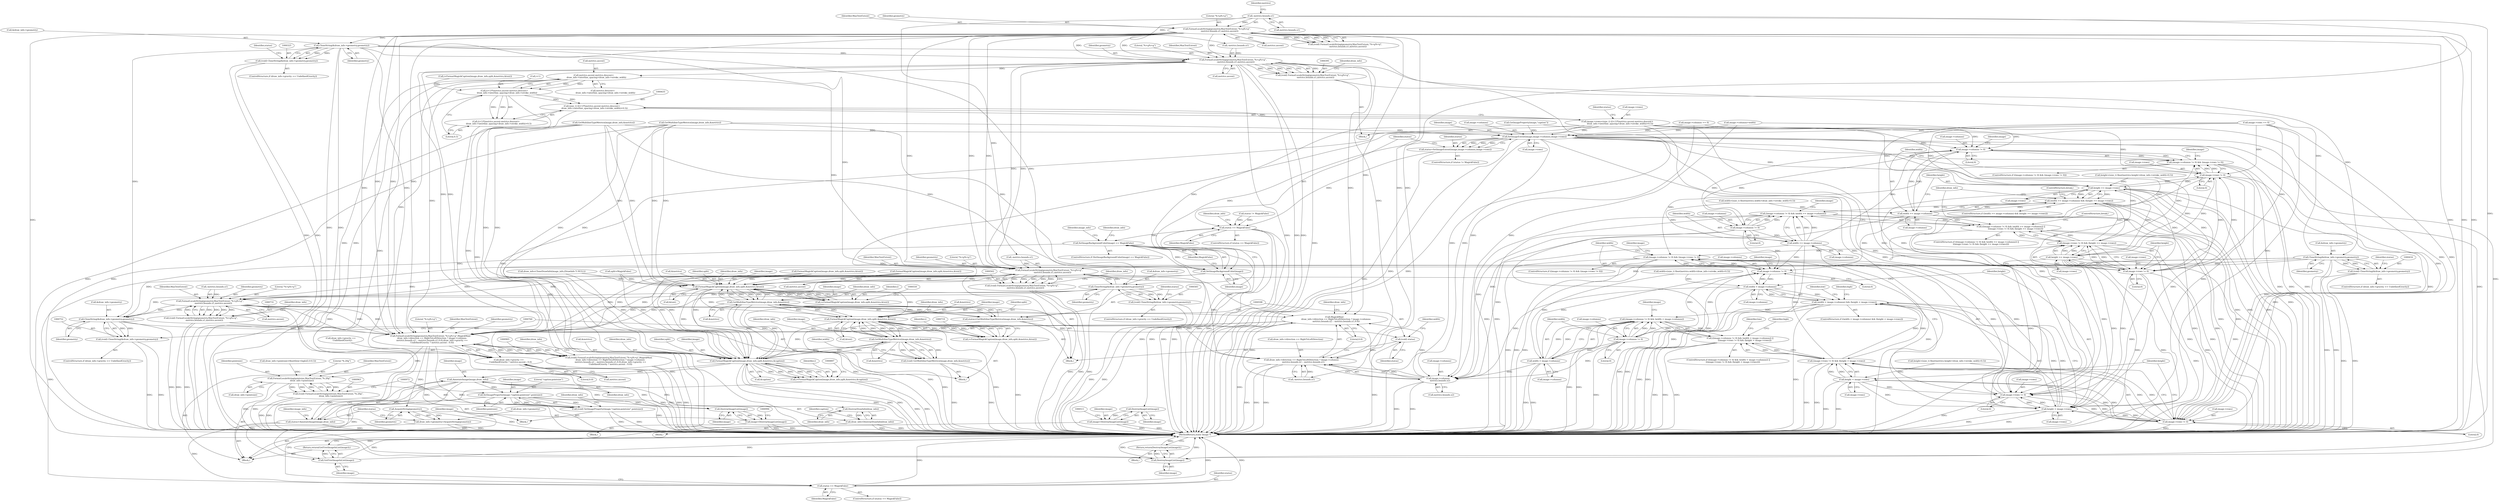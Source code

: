 digraph "0_ImageMagick_aeff00de228bc5a158c2a975ab47845d8a1db456@pointer" {
"1000326" [label="(Call,CloneString(&draw_info->geometry,geometry))"];
"1000305" [label="(Call,FormatLocaleString(geometry,MaxTextExtent,\"%+g%+g\",\n        -metrics.bounds.x1,metrics.ascent))"];
"1000309" [label="(Call,-metrics.bounds.x1)"];
"1000324" [label="(Call,(void) CloneString(&draw_info->geometry,geometry))"];
"1000396" [label="(Call,FormatLocaleString(geometry,MaxTextExtent,\"%+g%+g\",\n        -metrics.bounds.x1,metrics.ascent))"];
"1000394" [label="(Call,(void) FormatLocaleString(geometry,MaxTextExtent,\"%+g%+g\",\n        -metrics.bounds.x1,metrics.ascent))"];
"1000417" [label="(Call,CloneString(&draw_info->geometry,geometry))"];
"1000415" [label="(Call,(void) CloneString(&draw_info->geometry,geometry))"];
"1000563" [label="(Call,FormatLocaleString(geometry,MaxTextExtent,\"%+g%+g\",\n          -metrics.bounds.x1,metrics.ascent))"];
"1000561" [label="(Call,(void) FormatLocaleString(geometry,MaxTextExtent,\"%+g%+g\",\n          -metrics.bounds.x1,metrics.ascent))"];
"1000584" [label="(Call,CloneString(&draw_info->geometry,geometry))"];
"1000582" [label="(Call,(void) CloneString(&draw_info->geometry,geometry))"];
"1000732" [label="(Call,FormatLocaleString(geometry,MaxTextExtent,\"%+g%+g\",\n          -metrics.bounds.x1,metrics.ascent))"];
"1000730" [label="(Call,(void) FormatLocaleString(geometry,MaxTextExtent,\"%+g%+g\",\n          -metrics.bounds.x1,metrics.ascent))"];
"1000753" [label="(Call,CloneString(&draw_info->geometry,geometry))"];
"1000751" [label="(Call,(void) CloneString(&draw_info->geometry,geometry))"];
"1000906" [label="(Call,FormatLocaleString(geometry,MaxTextExtent,\"%+g%+g\",MagickMax(\n     draw_info->direction == RightToLeftDirection ? image->columns-\n     metrics.bounds.x2 : -metrics.bounds.x1,0.0),draw_info->gravity ==\n     UndefinedGravity ? metrics.ascent : 0.0))"];
"1000904" [label="(Call,(void) FormatLocaleString(geometry,MaxTextExtent,\"%+g%+g\",MagickMax(\n     draw_info->direction == RightToLeftDirection ? image->columns-\n     metrics.bounds.x2 : -metrics.bounds.x1,0.0),draw_info->gravity ==\n     UndefinedGravity ? metrics.ascent : 0.0))"];
"1000947" [label="(Call,AcquireString(geometry))"];
"1000943" [label="(Call,draw_info->geometry=AcquireString(geometry))"];
"1000964" [label="(Call,FormatLocaleString(pointsize,MaxTextExtent,\"%.20g\",\n        draw_info->pointsize))"];
"1000962" [label="(Call,(void) FormatLocaleString(pointsize,MaxTextExtent,\"%.20g\",\n        draw_info->pointsize))"];
"1000973" [label="(Call,SetImageProperty(image,\"caption:pointsize\",pointsize))"];
"1000971" [label="(Call,(void) SetImageProperty(image,\"caption:pointsize\",pointsize))"];
"1000992" [label="(Call,DestroyImageList(image))"];
"1000990" [label="(Call,image=DestroyImageList(image))"];
"1000999" [label="(Call,GetFirstImageInList(image))"];
"1000998" [label="(Return,return(GetFirstImageInList(image));)"];
"1000910" [label="(Call,MagickMax(\n     draw_info->direction == RightToLeftDirection ? image->columns-\n     metrics.bounds.x2 : -metrics.bounds.x1,0.0))"];
"1000911" [label="(Call,draw_info->direction == RightToLeftDirection ? image->columns-\n     metrics.bounds.x2 : -metrics.bounds.x1)"];
"1000933" [label="(Call,draw_info->gravity ==\n     UndefinedGravity ? metrics.ascent : 0.0)"];
"1000441" [label="(Call,metrics.ascent-metrics.descent+\n        draw_info->interline_spacing+draw_info->stroke_width)"];
"1000437" [label="(Call,(i+1)*(metrics.ascent-metrics.descent+\n        draw_info->interline_spacing+draw_info->stroke_width))"];
"1000434" [label="(Call,(size_t) ((i+1)*(metrics.ascent-metrics.descent+\n        draw_info->interline_spacing+draw_info->stroke_width)+0.5))"];
"1000430" [label="(Call,image->rows=(size_t) ((i+1)*(metrics.ascent-metrics.descent+\n        draw_info->interline_spacing+draw_info->stroke_width)+0.5))"];
"1000463" [label="(Call,SetImageExtent(image,image->columns,image->rows))"];
"1000461" [label="(Call,status=SetImageExtent(image,image->columns,image->rows))"];
"1000472" [label="(Call,status == MagickFalse)"];
"1000490" [label="(Call,SetImageBackgroundColor(image) == MagickFalse)"];
"1000986" [label="(Call,status == MagickFalse)"];
"1000487" [label="(Call,DestroyImageList(image))"];
"1000486" [label="(Return,return(DestroyImageList(image));)"];
"1000491" [label="(Call,SetImageBackgroundColor(image))"];
"1000507" [label="(Call,DestroyImageList(image))"];
"1000505" [label="(Call,image=DestroyImageList(image))"];
"1000541" [label="(Call,FormatMagickCaption(image,draw_info,split,&metrics,&text))"];
"1000539" [label="(Call,i=FormatMagickCaption(image,draw_info,split,&metrics,&text))"];
"1000592" [label="(Call,GetMultilineTypeMetrics(image,draw_info,&metrics))"];
"1000590" [label="(Call,status=GetMultilineTypeMetrics(image,draw_info,&metrics))"];
"1000597" [label="(Call,(void) status)"];
"1000710" [label="(Call,FormatMagickCaption(image,draw_info,split,&metrics,&text))"];
"1000708" [label="(Call,i=FormatMagickCaption(image,draw_info,split,&metrics,&text))"];
"1000761" [label="(Call,GetMultilineTypeMetrics(image,draw_info,&metrics))"];
"1000759" [label="(Call,(void) GetMultilineTypeMetrics(image,draw_info,&metrics))"];
"1000888" [label="(Call,FormatMagickCaption(image,draw_info,split,&metrics,&caption))"];
"1000886" [label="(Call,i=FormatMagickCaption(image,draw_info,split,&metrics,&caption))"];
"1000951" [label="(Call,AnnotateImage(image,draw_info))"];
"1000949" [label="(Call,status=AnnotateImage(image,draw_info))"];
"1000979" [label="(Call,DestroyDrawInfo(draw_info))"];
"1000977" [label="(Call,draw_info=DestroyDrawInfo(draw_info))"];
"1000630" [label="(Call,image->columns != 0)"];
"1000629" [label="(Call,(image->columns != 0) && (image->rows != 0))"];
"1000795" [label="(Call,(image->columns != 0) && (image->rows != 0))"];
"1000643" [label="(Call,width >= image->columns)"];
"1000642" [label="(Call,(width >= image->columns) && (height >= image->rows))"];
"1000657" [label="(Call,(image->columns != 0) && (width >= image->columns))"];
"1000656" [label="(Call,((image->columns != 0) && (width >= image->columns)) ||\n              ((image->rows != 0) && (height >= image->rows)))"];
"1000668" [label="(Call,(image->rows != 0) && (height >= image->rows))"];
"1000796" [label="(Call,image->columns != 0)"];
"1000809" [label="(Call,width < image->columns)"];
"1000808" [label="(Call,(width < image->columns) && (height < image->rows))"];
"1000837" [label="(Call,(image->columns != 0) && (width < image->columns))"];
"1000836" [label="(Call,((image->columns != 0) && (width < image->columns)) ||\n              ((image->rows != 0) && (height < image->rows)))"];
"1000848" [label="(Call,(image->rows != 0) && (height < image->rows))"];
"1000917" [label="(Call,image->columns-\n     metrics.bounds.x2)"];
"1000838" [label="(Call,image->columns != 0)"];
"1000843" [label="(Call,width < image->columns)"];
"1000658" [label="(Call,image->columns != 0)"];
"1000663" [label="(Call,width >= image->columns)"];
"1000635" [label="(Call,image->rows != 0)"];
"1000648" [label="(Call,height >= image->rows)"];
"1000669" [label="(Call,image->rows != 0)"];
"1000674" [label="(Call,height >= image->rows)"];
"1000801" [label="(Call,image->rows != 0)"];
"1000814" [label="(Call,height < image->rows)"];
"1000849" [label="(Call,image->rows != 0)"];
"1000854" [label="(Call,height < image->rows)"];
"1000436" [label="(Call,(i+1)*(metrics.ascent-metrics.descent+\n        draw_info->interline_spacing+draw_info->stroke_width)+0.5)"];
"1000561" [label="(Call,(void) FormatLocaleString(geometry,MaxTextExtent,\"%+g%+g\",\n          -metrics.bounds.x1,metrics.ascent))"];
"1000960" [label="(Block,)"];
"1000761" [label="(Call,GetMultilineTypeMetrics(image,draw_info,&metrics))"];
"1000797" [label="(Call,image->columns)"];
"1000868" [label="(Identifier,high)"];
"1000711" [label="(Identifier,image)"];
"1000494" [label="(Block,)"];
"1000939" [label="(Call,metrics.ascent)"];
"1000890" [label="(Identifier,draw_info)"];
"1000326" [label="(Call,CloneString(&draw_info->geometry,geometry))"];
"1000845" [label="(Call,image->columns)"];
"1000753" [label="(Call,CloneString(&draw_info->geometry,geometry))"];
"1000909" [label="(Literal,\"%+g%+g\")"];
"1000308" [label="(Literal,\"%+g%+g\")"];
"1000477" [label="(Identifier,draw_info)"];
"1000464" [label="(Identifier,image)"];
"1000794" [label="(ControlStructure,if ((image->columns != 0) && (image->rows != 0)))"];
"1000547" [label="(Call,&text)"];
"1000595" [label="(Call,&metrics)"];
"1000917" [label="(Call,image->columns-\n     metrics.bounds.x2)"];
"1000848" [label="(Call,(image->rows != 0) && (height < image->rows))"];
"1000475" [label="(Block,)"];
"1000590" [label="(Call,status=GetMultilineTypeMetrics(image,draw_info,&metrics))"];
"1000764" [label="(Call,&metrics)"];
"1000506" [label="(Identifier,image)"];
"1000836" [label="(Call,((image->columns != 0) && (width < image->columns)) ||\n              ((image->rows != 0) && (height < image->rows)))"];
"1000628" [label="(ControlStructure,if ((image->columns != 0) && (image->rows != 0)))"];
"1000908" [label="(Identifier,MaxTextExtent)"];
"1000800" [label="(Literal,0)"];
"1000582" [label="(Call,(void) CloneString(&draw_info->geometry,geometry))"];
"1000573" [label="(Call,metrics.ascent)"];
"1000694" [label="(Block,)"];
"1000487" [label="(Call,DestroyImageList(image))"];
"1000943" [label="(Call,draw_info->geometry=AcquireString(geometry))"];
"1000952" [label="(Identifier,image)"];
"1000957" [label="(Identifier,image_info)"];
"1000977" [label="(Call,draw_info=DestroyDrawInfo(draw_info))"];
"1000803" [label="(Identifier,image)"];
"1000838" [label="(Call,image->columns != 0)"];
"1000635" [label="(Call,image->rows != 0)"];
"1000675" [label="(Identifier,height)"];
"1000492" [label="(Identifier,image)"];
"1000505" [label="(Call,image=DestroyImageList(image))"];
"1000921" [label="(Call,metrics.bounds.x2)"];
"1000839" [label="(Call,image->columns)"];
"1000713" [label="(Identifier,split)"];
"1000945" [label="(Identifier,draw_info)"];
"1000815" [label="(Identifier,height)"];
"1000734" [label="(Identifier,MaxTextExtent)"];
"1000912" [label="(Call,draw_info->direction == RightToLeftDirection)"];
"1000988" [label="(Identifier,MagickFalse)"];
"1000594" [label="(Identifier,draw_info)"];
"1000415" [label="(Call,(void) CloneString(&draw_info->geometry,geometry))"];
"1000894" [label="(Call,&caption)"];
"1000926" [label="(Call,-metrics.bounds.x1)"];
"1000271" [label="(Call,image->columns == 0)"];
"1000948" [label="(Identifier,geometry)"];
"1000601" [label="(Identifier,width)"];
"1000491" [label="(Call,SetImageBackgroundColor(image))"];
"1000953" [label="(Identifier,draw_info)"];
"1000986" [label="(Call,status == MagickFalse)"];
"1000436" [label="(Call,(i+1)*(metrics.ascent-metrics.descent+\n        draw_info->interline_spacing+draw_info->stroke_width)+0.5)"];
"1000712" [label="(Identifier,draw_info)"];
"1000658" [label="(Call,image->columns != 0)"];
"1000309" [label="(Call,-metrics.bounds.x1)"];
"1000906" [label="(Call,FormatLocaleString(geometry,MaxTextExtent,\"%+g%+g\",MagickMax(\n     draw_info->direction == RightToLeftDirection ? image->columns-\n     metrics.bounds.x2 : -metrics.bounds.x1,0.0),draw_info->gravity ==\n     UndefinedGravity ? metrics.ascent : 0.0))"];
"1000748" [label="(Identifier,draw_info)"];
"1000614" [label="(Call,height=(size_t) floor(metrics.height+draw_info->stroke_width+0.5))"];
"1000887" [label="(Identifier,i)"];
"1000307" [label="(Identifier,MaxTextExtent)"];
"1000542" [label="(Identifier,image)"];
"1000591" [label="(Identifier,status)"];
"1000736" [label="(Call,-metrics.bounds.x1)"];
"1000418" [label="(Call,&draw_info->geometry)"];
"1000855" [label="(Identifier,height)"];
"1000751" [label="(Call,(void) CloneString(&draw_info->geometry,geometry))"];
"1000968" [label="(Call,draw_info->pointsize)"];
"1000437" [label="(Call,(i+1)*(metrics.ascent-metrics.descent+\n        draw_info->interline_spacing+draw_info->stroke_width))"];
"1000809" [label="(Call,width < image->columns)"];
"1000650" [label="(Call,image->rows)"];
"1000911" [label="(Call,draw_info->direction == RightToLeftDirection ? image->columns-\n     metrics.bounds.x2 : -metrics.bounds.x1)"];
"1000645" [label="(Call,image->columns)"];
"1000965" [label="(Identifier,pointsize)"];
"1000359" [label="(Call,image->rows == 0)"];
"1000461" [label="(Call,status=SetImageExtent(image,image->columns,image->rows))"];
"1000934" [label="(Call,draw_info->gravity ==\n     UndefinedGravity)"];
"1000634" [label="(Literal,0)"];
"1000630" [label="(Call,image->columns != 0)"];
"1000780" [label="(Call,height=(size_t) floor(metrics.height+draw_info->stroke_width+0.5))"];
"1000565" [label="(Identifier,MaxTextExtent)"];
"1000962" [label="(Call,(void) FormatLocaleString(pointsize,MaxTextExtent,\"%.20g\",\n        draw_info->pointsize))"];
"1000816" [label="(Call,image->rows)"];
"1000597" [label="(Call,(void) status)"];
"1000716" [label="(Call,&text)"];
"1000980" [label="(Identifier,draw_info)"];
"1000766" [label="(Call,width=(size_t) floor(metrics.width+draw_info->stroke_width+0.5))"];
"1000422" [label="(Identifier,geometry)"];
"1000874" [label="(Call,draw_info->pointsize=floor((low+high)/2.0-0.5))"];
"1000708" [label="(Call,i=FormatMagickCaption(image,draw_info,split,&metrics,&text))"];
"1000639" [label="(Literal,0)"];
"1000531" [label="(Identifier,draw_info)"];
"1000637" [label="(Identifier,image)"];
"1001001" [label="(MethodReturn,static Image *)"];
"1000541" [label="(Call,FormatMagickCaption(image,draw_info,split,&metrics,&text))"];
"1000434" [label="(Call,(size_t) ((i+1)*(metrics.ascent-metrics.descent+\n        draw_info->interline_spacing+draw_info->stroke_width)+0.5))"];
"1000459" [label="(Identifier,status)"];
"1001000" [label="(Identifier,image)"];
"1000904" [label="(Call,(void) FormatLocaleString(geometry,MaxTextExtent,\"%+g%+g\",MagickMax(\n     draw_info->direction == RightToLeftDirection ? image->columns-\n     metrics.bounds.x2 : -metrics.bounds.x1,0.0),draw_info->gravity ==\n     UndefinedGravity ? metrics.ascent : 0.0))"];
"1000636" [label="(Call,image->rows)"];
"1000998" [label="(Return,return(GetFirstImageInList(image));)"];
"1000493" [label="(Identifier,MagickFalse)"];
"1000353" [label="(Call,image->columns=width)"];
"1000990" [label="(Call,image=DestroyImageList(image))"];
"1000964" [label="(Call,FormatLocaleString(pointsize,MaxTextExtent,\"%.20g\",\n        draw_info->pointsize))"];
"1000951" [label="(Call,AnnotateImage(image,draw_info))"];
"1000730" [label="(Call,(void) FormatLocaleString(geometry,MaxTextExtent,\"%+g%+g\",\n          -metrics.bounds.x1,metrics.ascent))"];
"1000642" [label="(Call,(width >= image->columns) && (height >= image->rows))"];
"1000671" [label="(Identifier,image)"];
"1000805" [label="(Literal,0)"];
"1000669" [label="(Call,image->rows != 0)"];
"1000674" [label="(Call,height >= image->rows)"];
"1000593" [label="(Identifier,image)"];
"1000733" [label="(Identifier,geometry)"];
"1000992" [label="(Call,DestroyImageList(image))"];
"1000589" [label="(Identifier,geometry)"];
"1000430" [label="(Call,image->rows=(size_t) ((i+1)*(metrics.ascent-metrics.descent+\n        draw_info->interline_spacing+draw_info->stroke_width)+0.5))"];
"1000474" [label="(Identifier,MagickFalse)"];
"1000710" [label="(Call,FormatMagickCaption(image,draw_info,split,&metrics,&text))"];
"1000947" [label="(Call,AcquireString(geometry))"];
"1000438" [label="(Call,i+1)"];
"1000808" [label="(Call,(width < image->columns) && (height < image->rows))"];
"1000659" [label="(Call,image->columns)"];
"1000417" [label="(Call,CloneString(&draw_info->geometry,geometry))"];
"1000932" [label="(Literal,0.0)"];
"1000488" [label="(Identifier,image)"];
"1000324" [label="(Call,(void) CloneString(&draw_info->geometry,geometry))"];
"1000807" [label="(ControlStructure,if ((width < image->columns) && (height < image->rows)))"];
"1000664" [label="(Identifier,width)"];
"1000644" [label="(Identifier,width)"];
"1000967" [label="(Literal,\"%.20g\")"];
"1000767" [label="(Identifier,width)"];
"1000763" [label="(Identifier,draw_info)"];
"1000463" [label="(Call,SetImageExtent(image,image->columns,image->rows))"];
"1000835" [label="(ControlStructure,if (((image->columns != 0) && (width < image->columns)) ||\n              ((image->rows != 0) && (height < image->rows))))"];
"1000507" [label="(Call,DestroyImageList(image))"];
"1000888" [label="(Call,FormatMagickCaption(image,draw_info,split,&metrics,&caption))"];
"1000856" [label="(Call,image->rows)"];
"1000663" [label="(Call,width >= image->columns)"];
"1000950" [label="(Identifier,status)"];
"1000486" [label="(Return,return(DestroyImageList(image));)"];
"1000315" [label="(Call,metrics.ascent)"];
"1000854" [label="(Call,height < image->rows)"];
"1000264" [label="(Call,split=MagickFalse)"];
"1000814" [label="(Call,height < image->rows)"];
"1000579" [label="(Identifier,draw_info)"];
"1000425" [label="(Call,GetMultilineTypeMetrics(image,draw_info,&metrics))"];
"1000374" [label="(Call,FormatMagickCaption(image,draw_info,split,&metrics,&text))"];
"1000631" [label="(Call,image->columns)"];
"1000585" [label="(Call,&draw_info->geometry)"];
"1000599" [label="(Identifier,status)"];
"1000982" [label="(Identifier,caption)"];
"1000564" [label="(Identifier,geometry)"];
"1000974" [label="(Identifier,image)"];
"1000396" [label="(Call,FormatLocaleString(geometry,MaxTextExtent,\"%+g%+g\",\n        -metrics.bounds.x1,metrics.ascent))"];
"1000966" [label="(Identifier,MaxTextExtent)"];
"1000431" [label="(Call,image->rows)"];
"1000886" [label="(Call,i=FormatMagickCaption(image,draw_info,split,&metrics,&caption))"];
"1000629" [label="(Call,(image->columns != 0) && (image->rows != 0))"];
"1000840" [label="(Identifier,image)"];
"1000842" [label="(Literal,0)"];
"1000457" [label="(ControlStructure,if (status != MagickFalse))"];
"1000406" [label="(Call,metrics.ascent)"];
"1000991" [label="(Identifier,image)"];
"1000489" [label="(ControlStructure,if (SetImageBackgroundColor(image) == MagickFalse))"];
"1000400" [label="(Call,-metrics.bounds.x1)"];
"1000944" [label="(Call,draw_info->geometry)"];
"1000310" [label="(Call,metrics.bounds.x1)"];
"1000942" [label="(Literal,0.0)"];
"1000656" [label="(Call,((image->columns != 0) && (width >= image->columns)) ||\n              ((image->rows != 0) && (height >= image->rows)))"];
"1000670" [label="(Call,image->rows)"];
"1000334" [label="(Call,GetMultilineTypeMetrics(image,draw_info,&metrics))"];
"1000442" [label="(Call,metrics.ascent)"];
"1000107" [label="(Block,)"];
"1000364" [label="(Block,)"];
"1000576" [label="(ControlStructure,if (draw_info->gravity == UndefinedGravity))"];
"1000979" [label="(Call,DestroyDrawInfo(draw_info))"];
"1000660" [label="(Identifier,image)"];
"1000673" [label="(Literal,0)"];
"1000850" [label="(Call,image->rows)"];
"1000907" [label="(Identifier,geometry)"];
"1000584" [label="(Call,CloneString(&draw_info->geometry,geometry))"];
"1000316" [label="(Identifier,metrics)"];
"1000397" [label="(Identifier,geometry)"];
"1000462" [label="(Identifier,status)"];
"1000709" [label="(Identifier,i)"];
"1000468" [label="(Call,image->rows)"];
"1000399" [label="(Literal,\"%+g%+g\")"];
"1000762" [label="(Identifier,image)"];
"1000993" [label="(Identifier,image)"];
"1000643" [label="(Call,width >= image->columns)"];
"1000820" [label="(Identifier,low)"];
"1000860" [label="(Identifier,low)"];
"1000305" [label="(Call,FormatLocaleString(geometry,MaxTextExtent,\"%+g%+g\",\n        -metrics.bounds.x1,metrics.ascent))"];
"1000327" [label="(Call,&draw_info->geometry)"];
"1000844" [label="(Identifier,width)"];
"1000496" [label="(Identifier,draw_info)"];
"1000837" [label="(Call,(image->columns != 0) && (width < image->columns))"];
"1000456" [label="(Literal,0.5)"];
"1000853" [label="(Literal,0)"];
"1000641" [label="(ControlStructure,if ((width >= image->columns) && (height >= image->rows)))"];
"1000648" [label="(Call,height >= image->rows)"];
"1000471" [label="(ControlStructure,if (status == MagickFalse))"];
"1000828" [label="(Identifier,high)"];
"1000933" [label="(Call,draw_info->gravity ==\n     UndefinedGravity ? metrics.ascent : 0.0)"];
"1000742" [label="(Call,metrics.ascent)"];
"1000973" [label="(Call,SetImageProperty(image,\"caption:pointsize\",pointsize))"];
"1000563" [label="(Call,FormatLocaleString(geometry,MaxTextExtent,\"%+g%+g\",\n          -metrics.bounds.x1,metrics.ascent))"];
"1000283" [label="(Call,FormatMagickCaption(image,draw_info,split,&metrics,&text))"];
"1000394" [label="(Call,(void) FormatLocaleString(geometry,MaxTextExtent,\"%+g%+g\",\n        -metrics.bounds.x1,metrics.ascent))"];
"1000539" [label="(Call,i=FormatMagickCaption(image,draw_info,split,&metrics,&text))"];
"1000987" [label="(Identifier,status)"];
"1000796" [label="(Call,image->columns != 0)"];
"1000600" [label="(Call,width=(size_t) floor(metrics.width+draw_info->stroke_width+0.5))"];
"1000655" [label="(ControlStructure,if (((image->columns != 0) && (width >= image->columns)) ||\n              ((image->rows != 0) && (height >= image->rows))))"];
"1000989" [label="(Block,)"];
"1000978" [label="(Identifier,draw_info)"];
"1000465" [label="(Call,image->columns)"];
"1000918" [label="(Call,image->columns)"];
"1000849" [label="(Call,image->rows != 0)"];
"1000303" [label="(Call,(void) FormatLocaleString(geometry,MaxTextExtent,\"%+g%+g\",\n        -metrics.bounds.x1,metrics.ascent))"];
"1000545" [label="(Call,&metrics)"];
"1000333" [label="(Identifier,status)"];
"1000225" [label="(Call,GetImageProperty(image,\"caption\"))"];
"1000714" [label="(Call,&metrics)"];
"1000649" [label="(Identifier,height)"];
"1000949" [label="(Call,status=AnnotateImage(image,draw_info))"];
"1000810" [label="(Identifier,width)"];
"1000985" [label="(ControlStructure,if (status == MagickFalse))"];
"1000657" [label="(Call,(image->columns != 0) && (width >= image->columns))"];
"1000843" [label="(Call,width < image->columns)"];
"1000534" [label="(Block,)"];
"1000999" [label="(Call,GetFirstImageInList(image))"];
"1000668" [label="(Call,(image->rows != 0) && (height >= image->rows))"];
"1000759" [label="(Call,(void) GetMultilineTypeMetrics(image,draw_info,&metrics))"];
"1000975" [label="(Literal,\"caption:pointsize\")"];
"1000662" [label="(Literal,0)"];
"1000424" [label="(Identifier,status)"];
"1000754" [label="(Call,&draw_info->geometry)"];
"1000802" [label="(Call,image->rows)"];
"1000910" [label="(Call,MagickMax(\n     draw_info->direction == RightToLeftDirection ? image->columns-\n     metrics.bounds.x2 : -metrics.bounds.x1,0.0))"];
"1000398" [label="(Identifier,MaxTextExtent)"];
"1000318" [label="(ControlStructure,if (draw_info->gravity == UndefinedGravity))"];
"1000441" [label="(Call,metrics.ascent-metrics.descent+\n        draw_info->interline_spacing+draw_info->stroke_width)"];
"1000735" [label="(Literal,\"%+g%+g\")"];
"1000679" [label="(ControlStructure,break;)"];
"1000306" [label="(Identifier,geometry)"];
"1000540" [label="(Identifier,i)"];
"1000891" [label="(Identifier,split)"];
"1000936" [label="(Identifier,draw_info)"];
"1000566" [label="(Literal,\"%+g%+g\")"];
"1000544" [label="(Identifier,split)"];
"1000592" [label="(Call,GetMultilineTypeMetrics(image,draw_info,&metrics))"];
"1000228" [label="(Call,draw_info=CloneDrawInfo(image_info,(DrawInfo *) NULL))"];
"1000889" [label="(Identifier,image)"];
"1000676" [label="(Call,image->rows)"];
"1000472" [label="(Call,status == MagickFalse)"];
"1000745" [label="(ControlStructure,if (draw_info->gravity == UndefinedGravity))"];
"1000445" [label="(Call,metrics.descent+\n        draw_info->interline_spacing+draw_info->stroke_width)"];
"1000372" [label="(Call,i=FormatMagickCaption(image,draw_info,split,&metrics,&text))"];
"1000801" [label="(Call,image->rows != 0)"];
"1000732" [label="(Call,FormatLocaleString(geometry,MaxTextExtent,\"%+g%+g\",\n          -metrics.bounds.x1,metrics.ascent))"];
"1000458" [label="(Call,status != MagickFalse)"];
"1000543" [label="(Identifier,draw_info)"];
"1000665" [label="(Call,image->columns)"];
"1000518" [label="(Identifier,image_info)"];
"1000811" [label="(Call,image->columns)"];
"1000508" [label="(Identifier,image)"];
"1000795" [label="(Call,(image->columns != 0) && (image->rows != 0))"];
"1000331" [label="(Identifier,geometry)"];
"1000976" [label="(Identifier,pointsize)"];
"1000567" [label="(Call,-metrics.bounds.x1)"];
"1000412" [label="(Identifier,draw_info)"];
"1000758" [label="(Identifier,geometry)"];
"1000409" [label="(ControlStructure,if (draw_info->gravity == UndefinedGravity))"];
"1000971" [label="(Call,(void) SetImageProperty(image,\"caption:pointsize\",pointsize))"];
"1000473" [label="(Identifier,status)"];
"1000892" [label="(Call,&metrics)"];
"1000653" [label="(ControlStructure,break;)"];
"1000490" [label="(Call,SetImageBackgroundColor(image) == MagickFalse)"];
"1000851" [label="(Identifier,image)"];
"1000326" -> "1000324"  [label="AST: "];
"1000326" -> "1000331"  [label="CFG: "];
"1000327" -> "1000326"  [label="AST: "];
"1000331" -> "1000326"  [label="AST: "];
"1000324" -> "1000326"  [label="CFG: "];
"1000326" -> "1001001"  [label="DDG: "];
"1000326" -> "1001001"  [label="DDG: "];
"1000326" -> "1000324"  [label="DDG: "];
"1000326" -> "1000324"  [label="DDG: "];
"1000305" -> "1000326"  [label="DDG: "];
"1000326" -> "1000396"  [label="DDG: "];
"1000326" -> "1000417"  [label="DDG: "];
"1000326" -> "1000563"  [label="DDG: "];
"1000326" -> "1000584"  [label="DDG: "];
"1000326" -> "1000753"  [label="DDG: "];
"1000326" -> "1000906"  [label="DDG: "];
"1000305" -> "1000303"  [label="AST: "];
"1000305" -> "1000315"  [label="CFG: "];
"1000306" -> "1000305"  [label="AST: "];
"1000307" -> "1000305"  [label="AST: "];
"1000308" -> "1000305"  [label="AST: "];
"1000309" -> "1000305"  [label="AST: "];
"1000315" -> "1000305"  [label="AST: "];
"1000303" -> "1000305"  [label="CFG: "];
"1000305" -> "1001001"  [label="DDG: "];
"1000305" -> "1001001"  [label="DDG: "];
"1000305" -> "1001001"  [label="DDG: "];
"1000305" -> "1001001"  [label="DDG: "];
"1000305" -> "1000303"  [label="DDG: "];
"1000305" -> "1000303"  [label="DDG: "];
"1000305" -> "1000303"  [label="DDG: "];
"1000305" -> "1000303"  [label="DDG: "];
"1000305" -> "1000303"  [label="DDG: "];
"1000309" -> "1000305"  [label="DDG: "];
"1000305" -> "1000396"  [label="DDG: "];
"1000305" -> "1000396"  [label="DDG: "];
"1000305" -> "1000396"  [label="DDG: "];
"1000305" -> "1000563"  [label="DDG: "];
"1000305" -> "1000563"  [label="DDG: "];
"1000305" -> "1000563"  [label="DDG: "];
"1000305" -> "1000906"  [label="DDG: "];
"1000305" -> "1000906"  [label="DDG: "];
"1000305" -> "1000906"  [label="DDG: "];
"1000305" -> "1000910"  [label="DDG: "];
"1000305" -> "1000911"  [label="DDG: "];
"1000305" -> "1000933"  [label="DDG: "];
"1000309" -> "1000310"  [label="CFG: "];
"1000310" -> "1000309"  [label="AST: "];
"1000316" -> "1000309"  [label="CFG: "];
"1000309" -> "1001001"  [label="DDG: "];
"1000309" -> "1000400"  [label="DDG: "];
"1000309" -> "1000567"  [label="DDG: "];
"1000309" -> "1000926"  [label="DDG: "];
"1000324" -> "1000318"  [label="AST: "];
"1000325" -> "1000324"  [label="AST: "];
"1000333" -> "1000324"  [label="CFG: "];
"1000324" -> "1001001"  [label="DDG: "];
"1000324" -> "1001001"  [label="DDG: "];
"1000396" -> "1000394"  [label="AST: "];
"1000396" -> "1000406"  [label="CFG: "];
"1000397" -> "1000396"  [label="AST: "];
"1000398" -> "1000396"  [label="AST: "];
"1000399" -> "1000396"  [label="AST: "];
"1000400" -> "1000396"  [label="AST: "];
"1000406" -> "1000396"  [label="AST: "];
"1000394" -> "1000396"  [label="CFG: "];
"1000396" -> "1001001"  [label="DDG: "];
"1000396" -> "1001001"  [label="DDG: "];
"1000396" -> "1001001"  [label="DDG: "];
"1000396" -> "1000394"  [label="DDG: "];
"1000396" -> "1000394"  [label="DDG: "];
"1000396" -> "1000394"  [label="DDG: "];
"1000396" -> "1000394"  [label="DDG: "];
"1000396" -> "1000394"  [label="DDG: "];
"1000400" -> "1000396"  [label="DDG: "];
"1000396" -> "1000417"  [label="DDG: "];
"1000396" -> "1000441"  [label="DDG: "];
"1000396" -> "1000563"  [label="DDG: "];
"1000396" -> "1000563"  [label="DDG: "];
"1000396" -> "1000906"  [label="DDG: "];
"1000396" -> "1000906"  [label="DDG: "];
"1000396" -> "1000910"  [label="DDG: "];
"1000396" -> "1000911"  [label="DDG: "];
"1000394" -> "1000364"  [label="AST: "];
"1000395" -> "1000394"  [label="AST: "];
"1000412" -> "1000394"  [label="CFG: "];
"1000394" -> "1001001"  [label="DDG: "];
"1000394" -> "1001001"  [label="DDG: "];
"1000417" -> "1000415"  [label="AST: "];
"1000417" -> "1000422"  [label="CFG: "];
"1000418" -> "1000417"  [label="AST: "];
"1000422" -> "1000417"  [label="AST: "];
"1000415" -> "1000417"  [label="CFG: "];
"1000417" -> "1001001"  [label="DDG: "];
"1000417" -> "1001001"  [label="DDG: "];
"1000417" -> "1000415"  [label="DDG: "];
"1000417" -> "1000415"  [label="DDG: "];
"1000417" -> "1000563"  [label="DDG: "];
"1000417" -> "1000584"  [label="DDG: "];
"1000417" -> "1000753"  [label="DDG: "];
"1000417" -> "1000906"  [label="DDG: "];
"1000415" -> "1000409"  [label="AST: "];
"1000416" -> "1000415"  [label="AST: "];
"1000424" -> "1000415"  [label="CFG: "];
"1000415" -> "1001001"  [label="DDG: "];
"1000415" -> "1001001"  [label="DDG: "];
"1000563" -> "1000561"  [label="AST: "];
"1000563" -> "1000573"  [label="CFG: "];
"1000564" -> "1000563"  [label="AST: "];
"1000565" -> "1000563"  [label="AST: "];
"1000566" -> "1000563"  [label="AST: "];
"1000567" -> "1000563"  [label="AST: "];
"1000573" -> "1000563"  [label="AST: "];
"1000561" -> "1000563"  [label="CFG: "];
"1000563" -> "1000561"  [label="DDG: "];
"1000563" -> "1000561"  [label="DDG: "];
"1000563" -> "1000561"  [label="DDG: "];
"1000563" -> "1000561"  [label="DDG: "];
"1000563" -> "1000561"  [label="DDG: "];
"1000584" -> "1000563"  [label="DDG: "];
"1000567" -> "1000563"  [label="DDG: "];
"1000441" -> "1000563"  [label="DDG: "];
"1000563" -> "1000584"  [label="DDG: "];
"1000563" -> "1000732"  [label="DDG: "];
"1000563" -> "1000732"  [label="DDG: "];
"1000563" -> "1000732"  [label="DDG: "];
"1000563" -> "1000906"  [label="DDG: "];
"1000563" -> "1000906"  [label="DDG: "];
"1000563" -> "1000906"  [label="DDG: "];
"1000563" -> "1000910"  [label="DDG: "];
"1000563" -> "1000911"  [label="DDG: "];
"1000563" -> "1000933"  [label="DDG: "];
"1000561" -> "1000534"  [label="AST: "];
"1000562" -> "1000561"  [label="AST: "];
"1000579" -> "1000561"  [label="CFG: "];
"1000561" -> "1001001"  [label="DDG: "];
"1000561" -> "1001001"  [label="DDG: "];
"1000584" -> "1000582"  [label="AST: "];
"1000584" -> "1000589"  [label="CFG: "];
"1000585" -> "1000584"  [label="AST: "];
"1000589" -> "1000584"  [label="AST: "];
"1000582" -> "1000584"  [label="CFG: "];
"1000584" -> "1001001"  [label="DDG: "];
"1000584" -> "1000582"  [label="DDG: "];
"1000584" -> "1000582"  [label="DDG: "];
"1000584" -> "1000732"  [label="DDG: "];
"1000584" -> "1000753"  [label="DDG: "];
"1000584" -> "1000906"  [label="DDG: "];
"1000582" -> "1000576"  [label="AST: "];
"1000583" -> "1000582"  [label="AST: "];
"1000591" -> "1000582"  [label="CFG: "];
"1000582" -> "1001001"  [label="DDG: "];
"1000582" -> "1001001"  [label="DDG: "];
"1000732" -> "1000730"  [label="AST: "];
"1000732" -> "1000742"  [label="CFG: "];
"1000733" -> "1000732"  [label="AST: "];
"1000734" -> "1000732"  [label="AST: "];
"1000735" -> "1000732"  [label="AST: "];
"1000736" -> "1000732"  [label="AST: "];
"1000742" -> "1000732"  [label="AST: "];
"1000730" -> "1000732"  [label="CFG: "];
"1000732" -> "1000730"  [label="DDG: "];
"1000732" -> "1000730"  [label="DDG: "];
"1000732" -> "1000730"  [label="DDG: "];
"1000732" -> "1000730"  [label="DDG: "];
"1000732" -> "1000730"  [label="DDG: "];
"1000753" -> "1000732"  [label="DDG: "];
"1000736" -> "1000732"  [label="DDG: "];
"1000732" -> "1000753"  [label="DDG: "];
"1000732" -> "1000906"  [label="DDG: "];
"1000732" -> "1000906"  [label="DDG: "];
"1000732" -> "1000906"  [label="DDG: "];
"1000732" -> "1000910"  [label="DDG: "];
"1000732" -> "1000911"  [label="DDG: "];
"1000732" -> "1000933"  [label="DDG: "];
"1000730" -> "1000694"  [label="AST: "];
"1000731" -> "1000730"  [label="AST: "];
"1000748" -> "1000730"  [label="CFG: "];
"1000730" -> "1001001"  [label="DDG: "];
"1000730" -> "1001001"  [label="DDG: "];
"1000753" -> "1000751"  [label="AST: "];
"1000753" -> "1000758"  [label="CFG: "];
"1000754" -> "1000753"  [label="AST: "];
"1000758" -> "1000753"  [label="AST: "];
"1000751" -> "1000753"  [label="CFG: "];
"1000753" -> "1001001"  [label="DDG: "];
"1000753" -> "1000751"  [label="DDG: "];
"1000753" -> "1000751"  [label="DDG: "];
"1000753" -> "1000906"  [label="DDG: "];
"1000751" -> "1000745"  [label="AST: "];
"1000752" -> "1000751"  [label="AST: "];
"1000760" -> "1000751"  [label="CFG: "];
"1000751" -> "1001001"  [label="DDG: "];
"1000751" -> "1001001"  [label="DDG: "];
"1000906" -> "1000904"  [label="AST: "];
"1000906" -> "1000933"  [label="CFG: "];
"1000907" -> "1000906"  [label="AST: "];
"1000908" -> "1000906"  [label="AST: "];
"1000909" -> "1000906"  [label="AST: "];
"1000910" -> "1000906"  [label="AST: "];
"1000933" -> "1000906"  [label="AST: "];
"1000904" -> "1000906"  [label="CFG: "];
"1000906" -> "1001001"  [label="DDG: "];
"1000906" -> "1001001"  [label="DDG: "];
"1000906" -> "1001001"  [label="DDG: "];
"1000906" -> "1000904"  [label="DDG: "];
"1000906" -> "1000904"  [label="DDG: "];
"1000906" -> "1000904"  [label="DDG: "];
"1000906" -> "1000904"  [label="DDG: "];
"1000906" -> "1000904"  [label="DDG: "];
"1000910" -> "1000906"  [label="DDG: "];
"1000910" -> "1000906"  [label="DDG: "];
"1000441" -> "1000906"  [label="DDG: "];
"1000906" -> "1000947"  [label="DDG: "];
"1000906" -> "1000964"  [label="DDG: "];
"1000904" -> "1000107"  [label="AST: "];
"1000905" -> "1000904"  [label="AST: "];
"1000945" -> "1000904"  [label="CFG: "];
"1000904" -> "1001001"  [label="DDG: "];
"1000904" -> "1001001"  [label="DDG: "];
"1000947" -> "1000943"  [label="AST: "];
"1000947" -> "1000948"  [label="CFG: "];
"1000948" -> "1000947"  [label="AST: "];
"1000943" -> "1000947"  [label="CFG: "];
"1000947" -> "1001001"  [label="DDG: "];
"1000947" -> "1000943"  [label="DDG: "];
"1000943" -> "1000107"  [label="AST: "];
"1000944" -> "1000943"  [label="AST: "];
"1000950" -> "1000943"  [label="CFG: "];
"1000943" -> "1001001"  [label="DDG: "];
"1000943" -> "1001001"  [label="DDG: "];
"1000964" -> "1000962"  [label="AST: "];
"1000964" -> "1000968"  [label="CFG: "];
"1000965" -> "1000964"  [label="AST: "];
"1000966" -> "1000964"  [label="AST: "];
"1000967" -> "1000964"  [label="AST: "];
"1000968" -> "1000964"  [label="AST: "];
"1000962" -> "1000964"  [label="CFG: "];
"1000964" -> "1001001"  [label="DDG: "];
"1000964" -> "1001001"  [label="DDG: "];
"1000964" -> "1000962"  [label="DDG: "];
"1000964" -> "1000962"  [label="DDG: "];
"1000964" -> "1000962"  [label="DDG: "];
"1000964" -> "1000962"  [label="DDG: "];
"1000874" -> "1000964"  [label="DDG: "];
"1000964" -> "1000973"  [label="DDG: "];
"1000962" -> "1000960"  [label="AST: "];
"1000963" -> "1000962"  [label="AST: "];
"1000972" -> "1000962"  [label="CFG: "];
"1000962" -> "1001001"  [label="DDG: "];
"1000962" -> "1001001"  [label="DDG: "];
"1000973" -> "1000971"  [label="AST: "];
"1000973" -> "1000976"  [label="CFG: "];
"1000974" -> "1000973"  [label="AST: "];
"1000975" -> "1000973"  [label="AST: "];
"1000976" -> "1000973"  [label="AST: "];
"1000971" -> "1000973"  [label="CFG: "];
"1000973" -> "1001001"  [label="DDG: "];
"1000973" -> "1000971"  [label="DDG: "];
"1000973" -> "1000971"  [label="DDG: "];
"1000973" -> "1000971"  [label="DDG: "];
"1000951" -> "1000973"  [label="DDG: "];
"1000973" -> "1000992"  [label="DDG: "];
"1000973" -> "1000999"  [label="DDG: "];
"1000971" -> "1000960"  [label="AST: "];
"1000972" -> "1000971"  [label="AST: "];
"1000978" -> "1000971"  [label="CFG: "];
"1000971" -> "1001001"  [label="DDG: "];
"1000971" -> "1001001"  [label="DDG: "];
"1000992" -> "1000990"  [label="AST: "];
"1000992" -> "1000993"  [label="CFG: "];
"1000993" -> "1000992"  [label="AST: "];
"1000990" -> "1000992"  [label="CFG: "];
"1000992" -> "1000990"  [label="DDG: "];
"1000951" -> "1000992"  [label="DDG: "];
"1000990" -> "1000989"  [label="AST: "];
"1000991" -> "1000990"  [label="AST: "];
"1000996" -> "1000990"  [label="CFG: "];
"1000990" -> "1001001"  [label="DDG: "];
"1000990" -> "1001001"  [label="DDG: "];
"1000999" -> "1000998"  [label="AST: "];
"1000999" -> "1001000"  [label="CFG: "];
"1001000" -> "1000999"  [label="AST: "];
"1000998" -> "1000999"  [label="CFG: "];
"1000999" -> "1001001"  [label="DDG: "];
"1000999" -> "1001001"  [label="DDG: "];
"1000999" -> "1000998"  [label="DDG: "];
"1000951" -> "1000999"  [label="DDG: "];
"1000998" -> "1000107"  [label="AST: "];
"1001001" -> "1000998"  [label="CFG: "];
"1000998" -> "1001001"  [label="DDG: "];
"1000910" -> "1000932"  [label="CFG: "];
"1000911" -> "1000910"  [label="AST: "];
"1000932" -> "1000910"  [label="AST: "];
"1000936" -> "1000910"  [label="CFG: "];
"1000910" -> "1001001"  [label="DDG: "];
"1000917" -> "1000910"  [label="DDG: "];
"1000917" -> "1000910"  [label="DDG: "];
"1000926" -> "1000910"  [label="DDG: "];
"1000911" -> "1000917"  [label="CFG: "];
"1000911" -> "1000926"  [label="CFG: "];
"1000912" -> "1000911"  [label="AST: "];
"1000917" -> "1000911"  [label="AST: "];
"1000926" -> "1000911"  [label="AST: "];
"1000932" -> "1000911"  [label="CFG: "];
"1000911" -> "1001001"  [label="DDG: "];
"1000911" -> "1001001"  [label="DDG: "];
"1000911" -> "1001001"  [label="DDG: "];
"1000917" -> "1000911"  [label="DDG: "];
"1000917" -> "1000911"  [label="DDG: "];
"1000926" -> "1000911"  [label="DDG: "];
"1000933" -> "1000939"  [label="CFG: "];
"1000933" -> "1000942"  [label="CFG: "];
"1000934" -> "1000933"  [label="AST: "];
"1000939" -> "1000933"  [label="AST: "];
"1000942" -> "1000933"  [label="AST: "];
"1000933" -> "1001001"  [label="DDG: "];
"1000933" -> "1001001"  [label="DDG: "];
"1000441" -> "1000933"  [label="DDG: "];
"1000441" -> "1000437"  [label="AST: "];
"1000441" -> "1000445"  [label="CFG: "];
"1000442" -> "1000441"  [label="AST: "];
"1000445" -> "1000441"  [label="AST: "];
"1000437" -> "1000441"  [label="CFG: "];
"1000441" -> "1001001"  [label="DDG: "];
"1000441" -> "1001001"  [label="DDG: "];
"1000441" -> "1000437"  [label="DDG: "];
"1000441" -> "1000437"  [label="DDG: "];
"1000437" -> "1000436"  [label="AST: "];
"1000438" -> "1000437"  [label="AST: "];
"1000456" -> "1000437"  [label="CFG: "];
"1000437" -> "1001001"  [label="DDG: "];
"1000437" -> "1001001"  [label="DDG: "];
"1000437" -> "1000434"  [label="DDG: "];
"1000437" -> "1000434"  [label="DDG: "];
"1000437" -> "1000436"  [label="DDG: "];
"1000437" -> "1000436"  [label="DDG: "];
"1000372" -> "1000437"  [label="DDG: "];
"1000434" -> "1000430"  [label="AST: "];
"1000434" -> "1000436"  [label="CFG: "];
"1000435" -> "1000434"  [label="AST: "];
"1000436" -> "1000434"  [label="AST: "];
"1000430" -> "1000434"  [label="CFG: "];
"1000434" -> "1001001"  [label="DDG: "];
"1000434" -> "1000430"  [label="DDG: "];
"1000430" -> "1000364"  [label="AST: "];
"1000431" -> "1000430"  [label="AST: "];
"1000459" -> "1000430"  [label="CFG: "];
"1000430" -> "1001001"  [label="DDG: "];
"1000430" -> "1001001"  [label="DDG: "];
"1000430" -> "1000463"  [label="DDG: "];
"1000430" -> "1000635"  [label="DDG: "];
"1000430" -> "1000648"  [label="DDG: "];
"1000430" -> "1000669"  [label="DDG: "];
"1000430" -> "1000801"  [label="DDG: "];
"1000430" -> "1000814"  [label="DDG: "];
"1000430" -> "1000849"  [label="DDG: "];
"1000463" -> "1000461"  [label="AST: "];
"1000463" -> "1000468"  [label="CFG: "];
"1000464" -> "1000463"  [label="AST: "];
"1000465" -> "1000463"  [label="AST: "];
"1000468" -> "1000463"  [label="AST: "];
"1000461" -> "1000463"  [label="CFG: "];
"1000463" -> "1001001"  [label="DDG: "];
"1000463" -> "1001001"  [label="DDG: "];
"1000463" -> "1000461"  [label="DDG: "];
"1000463" -> "1000461"  [label="DDG: "];
"1000463" -> "1000461"  [label="DDG: "];
"1000225" -> "1000463"  [label="DDG: "];
"1000425" -> "1000463"  [label="DDG: "];
"1000334" -> "1000463"  [label="DDG: "];
"1000353" -> "1000463"  [label="DDG: "];
"1000271" -> "1000463"  [label="DDG: "];
"1000359" -> "1000463"  [label="DDG: "];
"1000463" -> "1000487"  [label="DDG: "];
"1000463" -> "1000491"  [label="DDG: "];
"1000463" -> "1000630"  [label="DDG: "];
"1000463" -> "1000635"  [label="DDG: "];
"1000463" -> "1000648"  [label="DDG: "];
"1000463" -> "1000669"  [label="DDG: "];
"1000463" -> "1000801"  [label="DDG: "];
"1000463" -> "1000814"  [label="DDG: "];
"1000463" -> "1000849"  [label="DDG: "];
"1000463" -> "1000917"  [label="DDG: "];
"1000461" -> "1000457"  [label="AST: "];
"1000462" -> "1000461"  [label="AST: "];
"1000473" -> "1000461"  [label="CFG: "];
"1000461" -> "1001001"  [label="DDG: "];
"1000461" -> "1000472"  [label="DDG: "];
"1000472" -> "1000471"  [label="AST: "];
"1000472" -> "1000474"  [label="CFG: "];
"1000473" -> "1000472"  [label="AST: "];
"1000474" -> "1000472"  [label="AST: "];
"1000477" -> "1000472"  [label="CFG: "];
"1000492" -> "1000472"  [label="CFG: "];
"1000472" -> "1001001"  [label="DDG: "];
"1000472" -> "1001001"  [label="DDG: "];
"1000472" -> "1001001"  [label="DDG: "];
"1000458" -> "1000472"  [label="DDG: "];
"1000458" -> "1000472"  [label="DDG: "];
"1000472" -> "1000490"  [label="DDG: "];
"1000490" -> "1000489"  [label="AST: "];
"1000490" -> "1000493"  [label="CFG: "];
"1000491" -> "1000490"  [label="AST: "];
"1000493" -> "1000490"  [label="AST: "];
"1000496" -> "1000490"  [label="CFG: "];
"1000518" -> "1000490"  [label="CFG: "];
"1000490" -> "1001001"  [label="DDG: "];
"1000490" -> "1001001"  [label="DDG: "];
"1000490" -> "1001001"  [label="DDG: "];
"1000491" -> "1000490"  [label="DDG: "];
"1000490" -> "1000986"  [label="DDG: "];
"1000986" -> "1000985"  [label="AST: "];
"1000986" -> "1000988"  [label="CFG: "];
"1000987" -> "1000986"  [label="AST: "];
"1000988" -> "1000986"  [label="AST: "];
"1000991" -> "1000986"  [label="CFG: "];
"1001000" -> "1000986"  [label="CFG: "];
"1000986" -> "1001001"  [label="DDG: "];
"1000986" -> "1001001"  [label="DDG: "];
"1000986" -> "1001001"  [label="DDG: "];
"1000949" -> "1000986"  [label="DDG: "];
"1000487" -> "1000486"  [label="AST: "];
"1000487" -> "1000488"  [label="CFG: "];
"1000488" -> "1000487"  [label="AST: "];
"1000486" -> "1000487"  [label="CFG: "];
"1000487" -> "1001001"  [label="DDG: "];
"1000487" -> "1001001"  [label="DDG: "];
"1000487" -> "1000486"  [label="DDG: "];
"1000225" -> "1000487"  [label="DDG: "];
"1000425" -> "1000487"  [label="DDG: "];
"1000334" -> "1000487"  [label="DDG: "];
"1000486" -> "1000475"  [label="AST: "];
"1001001" -> "1000486"  [label="CFG: "];
"1000486" -> "1001001"  [label="DDG: "];
"1000491" -> "1000492"  [label="CFG: "];
"1000492" -> "1000491"  [label="AST: "];
"1000493" -> "1000491"  [label="CFG: "];
"1000225" -> "1000491"  [label="DDG: "];
"1000425" -> "1000491"  [label="DDG: "];
"1000334" -> "1000491"  [label="DDG: "];
"1000491" -> "1000507"  [label="DDG: "];
"1000491" -> "1000541"  [label="DDG: "];
"1000491" -> "1000888"  [label="DDG: "];
"1000507" -> "1000505"  [label="AST: "];
"1000507" -> "1000508"  [label="CFG: "];
"1000508" -> "1000507"  [label="AST: "];
"1000505" -> "1000507"  [label="CFG: "];
"1000507" -> "1000505"  [label="DDG: "];
"1000505" -> "1000494"  [label="AST: "];
"1000506" -> "1000505"  [label="AST: "];
"1000511" -> "1000505"  [label="CFG: "];
"1000505" -> "1001001"  [label="DDG: "];
"1000505" -> "1001001"  [label="DDG: "];
"1000541" -> "1000539"  [label="AST: "];
"1000541" -> "1000547"  [label="CFG: "];
"1000542" -> "1000541"  [label="AST: "];
"1000543" -> "1000541"  [label="AST: "];
"1000544" -> "1000541"  [label="AST: "];
"1000545" -> "1000541"  [label="AST: "];
"1000547" -> "1000541"  [label="AST: "];
"1000539" -> "1000541"  [label="CFG: "];
"1000541" -> "1001001"  [label="DDG: "];
"1000541" -> "1000539"  [label="DDG: "];
"1000541" -> "1000539"  [label="DDG: "];
"1000541" -> "1000539"  [label="DDG: "];
"1000541" -> "1000539"  [label="DDG: "];
"1000541" -> "1000539"  [label="DDG: "];
"1000592" -> "1000541"  [label="DDG: "];
"1000592" -> "1000541"  [label="DDG: "];
"1000592" -> "1000541"  [label="DDG: "];
"1000334" -> "1000541"  [label="DDG: "];
"1000334" -> "1000541"  [label="DDG: "];
"1000425" -> "1000541"  [label="DDG: "];
"1000425" -> "1000541"  [label="DDG: "];
"1000228" -> "1000541"  [label="DDG: "];
"1000283" -> "1000541"  [label="DDG: "];
"1000283" -> "1000541"  [label="DDG: "];
"1000374" -> "1000541"  [label="DDG: "];
"1000374" -> "1000541"  [label="DDG: "];
"1000264" -> "1000541"  [label="DDG: "];
"1000541" -> "1000592"  [label="DDG: "];
"1000541" -> "1000592"  [label="DDG: "];
"1000541" -> "1000592"  [label="DDG: "];
"1000541" -> "1000710"  [label="DDG: "];
"1000541" -> "1000710"  [label="DDG: "];
"1000541" -> "1000888"  [label="DDG: "];
"1000539" -> "1000534"  [label="AST: "];
"1000540" -> "1000539"  [label="AST: "];
"1000550" -> "1000539"  [label="CFG: "];
"1000539" -> "1001001"  [label="DDG: "];
"1000592" -> "1000590"  [label="AST: "];
"1000592" -> "1000595"  [label="CFG: "];
"1000593" -> "1000592"  [label="AST: "];
"1000594" -> "1000592"  [label="AST: "];
"1000595" -> "1000592"  [label="AST: "];
"1000590" -> "1000592"  [label="CFG: "];
"1000592" -> "1000590"  [label="DDG: "];
"1000592" -> "1000590"  [label="DDG: "];
"1000592" -> "1000590"  [label="DDG: "];
"1000592" -> "1000710"  [label="DDG: "];
"1000592" -> "1000710"  [label="DDG: "];
"1000592" -> "1000710"  [label="DDG: "];
"1000592" -> "1000888"  [label="DDG: "];
"1000592" -> "1000888"  [label="DDG: "];
"1000592" -> "1000888"  [label="DDG: "];
"1000590" -> "1000534"  [label="AST: "];
"1000591" -> "1000590"  [label="AST: "];
"1000598" -> "1000590"  [label="CFG: "];
"1000590" -> "1001001"  [label="DDG: "];
"1000590" -> "1000597"  [label="DDG: "];
"1000597" -> "1000534"  [label="AST: "];
"1000597" -> "1000599"  [label="CFG: "];
"1000598" -> "1000597"  [label="AST: "];
"1000599" -> "1000597"  [label="AST: "];
"1000601" -> "1000597"  [label="CFG: "];
"1000597" -> "1001001"  [label="DDG: "];
"1000710" -> "1000708"  [label="AST: "];
"1000710" -> "1000716"  [label="CFG: "];
"1000711" -> "1000710"  [label="AST: "];
"1000712" -> "1000710"  [label="AST: "];
"1000713" -> "1000710"  [label="AST: "];
"1000714" -> "1000710"  [label="AST: "];
"1000716" -> "1000710"  [label="AST: "];
"1000708" -> "1000710"  [label="CFG: "];
"1000710" -> "1001001"  [label="DDG: "];
"1000710" -> "1000708"  [label="DDG: "];
"1000710" -> "1000708"  [label="DDG: "];
"1000710" -> "1000708"  [label="DDG: "];
"1000710" -> "1000708"  [label="DDG: "];
"1000710" -> "1000708"  [label="DDG: "];
"1000761" -> "1000710"  [label="DDG: "];
"1000761" -> "1000710"  [label="DDG: "];
"1000761" -> "1000710"  [label="DDG: "];
"1000710" -> "1000761"  [label="DDG: "];
"1000710" -> "1000761"  [label="DDG: "];
"1000710" -> "1000761"  [label="DDG: "];
"1000710" -> "1000888"  [label="DDG: "];
"1000708" -> "1000694"  [label="AST: "];
"1000709" -> "1000708"  [label="AST: "];
"1000719" -> "1000708"  [label="CFG: "];
"1000708" -> "1001001"  [label="DDG: "];
"1000761" -> "1000759"  [label="AST: "];
"1000761" -> "1000764"  [label="CFG: "];
"1000762" -> "1000761"  [label="AST: "];
"1000763" -> "1000761"  [label="AST: "];
"1000764" -> "1000761"  [label="AST: "];
"1000759" -> "1000761"  [label="CFG: "];
"1000761" -> "1000759"  [label="DDG: "];
"1000761" -> "1000759"  [label="DDG: "];
"1000761" -> "1000759"  [label="DDG: "];
"1000761" -> "1000888"  [label="DDG: "];
"1000761" -> "1000888"  [label="DDG: "];
"1000761" -> "1000888"  [label="DDG: "];
"1000759" -> "1000694"  [label="AST: "];
"1000760" -> "1000759"  [label="AST: "];
"1000767" -> "1000759"  [label="CFG: "];
"1000759" -> "1001001"  [label="DDG: "];
"1000759" -> "1001001"  [label="DDG: "];
"1000888" -> "1000886"  [label="AST: "];
"1000888" -> "1000894"  [label="CFG: "];
"1000889" -> "1000888"  [label="AST: "];
"1000890" -> "1000888"  [label="AST: "];
"1000891" -> "1000888"  [label="AST: "];
"1000892" -> "1000888"  [label="AST: "];
"1000894" -> "1000888"  [label="AST: "];
"1000886" -> "1000888"  [label="CFG: "];
"1000888" -> "1001001"  [label="DDG: "];
"1000888" -> "1001001"  [label="DDG: "];
"1000888" -> "1001001"  [label="DDG: "];
"1000888" -> "1000886"  [label="DDG: "];
"1000888" -> "1000886"  [label="DDG: "];
"1000888" -> "1000886"  [label="DDG: "];
"1000888" -> "1000886"  [label="DDG: "];
"1000888" -> "1000886"  [label="DDG: "];
"1000334" -> "1000888"  [label="DDG: "];
"1000334" -> "1000888"  [label="DDG: "];
"1000425" -> "1000888"  [label="DDG: "];
"1000425" -> "1000888"  [label="DDG: "];
"1000228" -> "1000888"  [label="DDG: "];
"1000283" -> "1000888"  [label="DDG: "];
"1000374" -> "1000888"  [label="DDG: "];
"1000264" -> "1000888"  [label="DDG: "];
"1000888" -> "1000951"  [label="DDG: "];
"1000888" -> "1000951"  [label="DDG: "];
"1000886" -> "1000107"  [label="AST: "];
"1000887" -> "1000886"  [label="AST: "];
"1000897" -> "1000886"  [label="CFG: "];
"1000886" -> "1001001"  [label="DDG: "];
"1000886" -> "1001001"  [label="DDG: "];
"1000951" -> "1000949"  [label="AST: "];
"1000951" -> "1000953"  [label="CFG: "];
"1000952" -> "1000951"  [label="AST: "];
"1000953" -> "1000951"  [label="AST: "];
"1000949" -> "1000951"  [label="CFG: "];
"1000951" -> "1000949"  [label="DDG: "];
"1000951" -> "1000949"  [label="DDG: "];
"1000951" -> "1000979"  [label="DDG: "];
"1000949" -> "1000107"  [label="AST: "];
"1000950" -> "1000949"  [label="AST: "];
"1000957" -> "1000949"  [label="CFG: "];
"1000949" -> "1001001"  [label="DDG: "];
"1000979" -> "1000977"  [label="AST: "];
"1000979" -> "1000980"  [label="CFG: "];
"1000980" -> "1000979"  [label="AST: "];
"1000977" -> "1000979"  [label="CFG: "];
"1000979" -> "1000977"  [label="DDG: "];
"1000977" -> "1000107"  [label="AST: "];
"1000978" -> "1000977"  [label="AST: "];
"1000982" -> "1000977"  [label="CFG: "];
"1000977" -> "1001001"  [label="DDG: "];
"1000977" -> "1001001"  [label="DDG: "];
"1000630" -> "1000629"  [label="AST: "];
"1000630" -> "1000634"  [label="CFG: "];
"1000631" -> "1000630"  [label="AST: "];
"1000634" -> "1000630"  [label="AST: "];
"1000637" -> "1000630"  [label="CFG: "];
"1000629" -> "1000630"  [label="CFG: "];
"1000630" -> "1000629"  [label="DDG: "];
"1000630" -> "1000629"  [label="DDG: "];
"1000658" -> "1000630"  [label="DDG: "];
"1000643" -> "1000630"  [label="DDG: "];
"1000663" -> "1000630"  [label="DDG: "];
"1000353" -> "1000630"  [label="DDG: "];
"1000271" -> "1000630"  [label="DDG: "];
"1000630" -> "1000643"  [label="DDG: "];
"1000630" -> "1000658"  [label="DDG: "];
"1000629" -> "1000628"  [label="AST: "];
"1000629" -> "1000635"  [label="CFG: "];
"1000635" -> "1000629"  [label="AST: "];
"1000644" -> "1000629"  [label="CFG: "];
"1000660" -> "1000629"  [label="CFG: "];
"1000629" -> "1001001"  [label="DDG: "];
"1000629" -> "1001001"  [label="DDG: "];
"1000629" -> "1001001"  [label="DDG: "];
"1000635" -> "1000629"  [label="DDG: "];
"1000635" -> "1000629"  [label="DDG: "];
"1000668" -> "1000629"  [label="DDG: "];
"1000629" -> "1000795"  [label="DDG: "];
"1000795" -> "1000794"  [label="AST: "];
"1000795" -> "1000796"  [label="CFG: "];
"1000795" -> "1000801"  [label="CFG: "];
"1000796" -> "1000795"  [label="AST: "];
"1000801" -> "1000795"  [label="AST: "];
"1000810" -> "1000795"  [label="CFG: "];
"1000840" -> "1000795"  [label="CFG: "];
"1000795" -> "1001001"  [label="DDG: "];
"1000795" -> "1001001"  [label="DDG: "];
"1000795" -> "1001001"  [label="DDG: "];
"1000796" -> "1000795"  [label="DDG: "];
"1000796" -> "1000795"  [label="DDG: "];
"1000801" -> "1000795"  [label="DDG: "];
"1000801" -> "1000795"  [label="DDG: "];
"1000848" -> "1000795"  [label="DDG: "];
"1000668" -> "1000795"  [label="DDG: "];
"1000643" -> "1000642"  [label="AST: "];
"1000643" -> "1000645"  [label="CFG: "];
"1000644" -> "1000643"  [label="AST: "];
"1000645" -> "1000643"  [label="AST: "];
"1000649" -> "1000643"  [label="CFG: "];
"1000642" -> "1000643"  [label="CFG: "];
"1000643" -> "1001001"  [label="DDG: "];
"1000643" -> "1001001"  [label="DDG: "];
"1000643" -> "1000642"  [label="DDG: "];
"1000643" -> "1000642"  [label="DDG: "];
"1000600" -> "1000643"  [label="DDG: "];
"1000643" -> "1000796"  [label="DDG: "];
"1000643" -> "1000917"  [label="DDG: "];
"1000642" -> "1000641"  [label="AST: "];
"1000642" -> "1000648"  [label="CFG: "];
"1000648" -> "1000642"  [label="AST: "];
"1000653" -> "1000642"  [label="CFG: "];
"1000531" -> "1000642"  [label="CFG: "];
"1000642" -> "1001001"  [label="DDG: "];
"1000642" -> "1001001"  [label="DDG: "];
"1000642" -> "1001001"  [label="DDG: "];
"1000648" -> "1000642"  [label="DDG: "];
"1000648" -> "1000642"  [label="DDG: "];
"1000668" -> "1000642"  [label="DDG: "];
"1000642" -> "1000657"  [label="DDG: "];
"1000642" -> "1000668"  [label="DDG: "];
"1000657" -> "1000656"  [label="AST: "];
"1000657" -> "1000658"  [label="CFG: "];
"1000657" -> "1000663"  [label="CFG: "];
"1000658" -> "1000657"  [label="AST: "];
"1000663" -> "1000657"  [label="AST: "];
"1000671" -> "1000657"  [label="CFG: "];
"1000656" -> "1000657"  [label="CFG: "];
"1000657" -> "1001001"  [label="DDG: "];
"1000657" -> "1001001"  [label="DDG: "];
"1000657" -> "1000656"  [label="DDG: "];
"1000657" -> "1000656"  [label="DDG: "];
"1000658" -> "1000657"  [label="DDG: "];
"1000658" -> "1000657"  [label="DDG: "];
"1000663" -> "1000657"  [label="DDG: "];
"1000663" -> "1000657"  [label="DDG: "];
"1000656" -> "1000655"  [label="AST: "];
"1000656" -> "1000668"  [label="CFG: "];
"1000668" -> "1000656"  [label="AST: "];
"1000679" -> "1000656"  [label="CFG: "];
"1000531" -> "1000656"  [label="CFG: "];
"1000656" -> "1001001"  [label="DDG: "];
"1000656" -> "1001001"  [label="DDG: "];
"1000656" -> "1001001"  [label="DDG: "];
"1000668" -> "1000656"  [label="DDG: "];
"1000668" -> "1000656"  [label="DDG: "];
"1000668" -> "1000669"  [label="CFG: "];
"1000668" -> "1000674"  [label="CFG: "];
"1000669" -> "1000668"  [label="AST: "];
"1000674" -> "1000668"  [label="AST: "];
"1000668" -> "1001001"  [label="DDG: "];
"1000668" -> "1001001"  [label="DDG: "];
"1000669" -> "1000668"  [label="DDG: "];
"1000669" -> "1000668"  [label="DDG: "];
"1000674" -> "1000668"  [label="DDG: "];
"1000674" -> "1000668"  [label="DDG: "];
"1000796" -> "1000800"  [label="CFG: "];
"1000797" -> "1000796"  [label="AST: "];
"1000800" -> "1000796"  [label="AST: "];
"1000803" -> "1000796"  [label="CFG: "];
"1000809" -> "1000796"  [label="DDG: "];
"1000658" -> "1000796"  [label="DDG: "];
"1000843" -> "1000796"  [label="DDG: "];
"1000838" -> "1000796"  [label="DDG: "];
"1000663" -> "1000796"  [label="DDG: "];
"1000796" -> "1000809"  [label="DDG: "];
"1000796" -> "1000838"  [label="DDG: "];
"1000809" -> "1000808"  [label="AST: "];
"1000809" -> "1000811"  [label="CFG: "];
"1000810" -> "1000809"  [label="AST: "];
"1000811" -> "1000809"  [label="AST: "];
"1000815" -> "1000809"  [label="CFG: "];
"1000808" -> "1000809"  [label="CFG: "];
"1000809" -> "1001001"  [label="DDG: "];
"1000809" -> "1001001"  [label="DDG: "];
"1000809" -> "1000808"  [label="DDG: "];
"1000809" -> "1000808"  [label="DDG: "];
"1000766" -> "1000809"  [label="DDG: "];
"1000809" -> "1000917"  [label="DDG: "];
"1000808" -> "1000807"  [label="AST: "];
"1000808" -> "1000814"  [label="CFG: "];
"1000814" -> "1000808"  [label="AST: "];
"1000820" -> "1000808"  [label="CFG: "];
"1000828" -> "1000808"  [label="CFG: "];
"1000808" -> "1001001"  [label="DDG: "];
"1000808" -> "1001001"  [label="DDG: "];
"1000808" -> "1001001"  [label="DDG: "];
"1000814" -> "1000808"  [label="DDG: "];
"1000814" -> "1000808"  [label="DDG: "];
"1000848" -> "1000808"  [label="DDG: "];
"1000808" -> "1000837"  [label="DDG: "];
"1000808" -> "1000848"  [label="DDG: "];
"1000837" -> "1000836"  [label="AST: "];
"1000837" -> "1000838"  [label="CFG: "];
"1000837" -> "1000843"  [label="CFG: "];
"1000838" -> "1000837"  [label="AST: "];
"1000843" -> "1000837"  [label="AST: "];
"1000851" -> "1000837"  [label="CFG: "];
"1000836" -> "1000837"  [label="CFG: "];
"1000837" -> "1001001"  [label="DDG: "];
"1000837" -> "1001001"  [label="DDG: "];
"1000837" -> "1000836"  [label="DDG: "];
"1000837" -> "1000836"  [label="DDG: "];
"1000838" -> "1000837"  [label="DDG: "];
"1000838" -> "1000837"  [label="DDG: "];
"1000843" -> "1000837"  [label="DDG: "];
"1000843" -> "1000837"  [label="DDG: "];
"1000836" -> "1000835"  [label="AST: "];
"1000836" -> "1000848"  [label="CFG: "];
"1000848" -> "1000836"  [label="AST: "];
"1000860" -> "1000836"  [label="CFG: "];
"1000868" -> "1000836"  [label="CFG: "];
"1000836" -> "1001001"  [label="DDG: "];
"1000836" -> "1001001"  [label="DDG: "];
"1000836" -> "1001001"  [label="DDG: "];
"1000848" -> "1000836"  [label="DDG: "];
"1000848" -> "1000836"  [label="DDG: "];
"1000848" -> "1000849"  [label="CFG: "];
"1000848" -> "1000854"  [label="CFG: "];
"1000849" -> "1000848"  [label="AST: "];
"1000854" -> "1000848"  [label="AST: "];
"1000848" -> "1001001"  [label="DDG: "];
"1000848" -> "1001001"  [label="DDG: "];
"1000849" -> "1000848"  [label="DDG: "];
"1000849" -> "1000848"  [label="DDG: "];
"1000854" -> "1000848"  [label="DDG: "];
"1000854" -> "1000848"  [label="DDG: "];
"1000917" -> "1000921"  [label="CFG: "];
"1000918" -> "1000917"  [label="AST: "];
"1000921" -> "1000917"  [label="AST: "];
"1000917" -> "1001001"  [label="DDG: "];
"1000917" -> "1001001"  [label="DDG: "];
"1000658" -> "1000917"  [label="DDG: "];
"1000843" -> "1000917"  [label="DDG: "];
"1000838" -> "1000917"  [label="DDG: "];
"1000663" -> "1000917"  [label="DDG: "];
"1000353" -> "1000917"  [label="DDG: "];
"1000271" -> "1000917"  [label="DDG: "];
"1000838" -> "1000842"  [label="CFG: "];
"1000839" -> "1000838"  [label="AST: "];
"1000842" -> "1000838"  [label="AST: "];
"1000844" -> "1000838"  [label="CFG: "];
"1000838" -> "1001001"  [label="DDG: "];
"1000838" -> "1000843"  [label="DDG: "];
"1000843" -> "1000845"  [label="CFG: "];
"1000844" -> "1000843"  [label="AST: "];
"1000845" -> "1000843"  [label="AST: "];
"1000843" -> "1001001"  [label="DDG: "];
"1000843" -> "1001001"  [label="DDG: "];
"1000766" -> "1000843"  [label="DDG: "];
"1000658" -> "1000662"  [label="CFG: "];
"1000659" -> "1000658"  [label="AST: "];
"1000662" -> "1000658"  [label="AST: "];
"1000664" -> "1000658"  [label="CFG: "];
"1000658" -> "1001001"  [label="DDG: "];
"1000658" -> "1000663"  [label="DDG: "];
"1000663" -> "1000665"  [label="CFG: "];
"1000664" -> "1000663"  [label="AST: "];
"1000665" -> "1000663"  [label="AST: "];
"1000663" -> "1001001"  [label="DDG: "];
"1000663" -> "1001001"  [label="DDG: "];
"1000600" -> "1000663"  [label="DDG: "];
"1000635" -> "1000639"  [label="CFG: "];
"1000636" -> "1000635"  [label="AST: "];
"1000639" -> "1000635"  [label="AST: "];
"1000635" -> "1001001"  [label="DDG: "];
"1000648" -> "1000635"  [label="DDG: "];
"1000674" -> "1000635"  [label="DDG: "];
"1000669" -> "1000635"  [label="DDG: "];
"1000359" -> "1000635"  [label="DDG: "];
"1000635" -> "1000648"  [label="DDG: "];
"1000635" -> "1000669"  [label="DDG: "];
"1000635" -> "1000801"  [label="DDG: "];
"1000635" -> "1000814"  [label="DDG: "];
"1000635" -> "1000849"  [label="DDG: "];
"1000648" -> "1000650"  [label="CFG: "];
"1000649" -> "1000648"  [label="AST: "];
"1000650" -> "1000648"  [label="AST: "];
"1000648" -> "1001001"  [label="DDG: "];
"1000648" -> "1001001"  [label="DDG: "];
"1000614" -> "1000648"  [label="DDG: "];
"1000674" -> "1000648"  [label="DDG: "];
"1000669" -> "1000648"  [label="DDG: "];
"1000359" -> "1000648"  [label="DDG: "];
"1000648" -> "1000669"  [label="DDG: "];
"1000648" -> "1000801"  [label="DDG: "];
"1000648" -> "1000814"  [label="DDG: "];
"1000648" -> "1000849"  [label="DDG: "];
"1000669" -> "1000673"  [label="CFG: "];
"1000670" -> "1000669"  [label="AST: "];
"1000673" -> "1000669"  [label="AST: "];
"1000675" -> "1000669"  [label="CFG: "];
"1000669" -> "1001001"  [label="DDG: "];
"1000674" -> "1000669"  [label="DDG: "];
"1000359" -> "1000669"  [label="DDG: "];
"1000669" -> "1000674"  [label="DDG: "];
"1000669" -> "1000801"  [label="DDG: "];
"1000669" -> "1000814"  [label="DDG: "];
"1000669" -> "1000849"  [label="DDG: "];
"1000674" -> "1000676"  [label="CFG: "];
"1000675" -> "1000674"  [label="AST: "];
"1000676" -> "1000674"  [label="AST: "];
"1000674" -> "1001001"  [label="DDG: "];
"1000674" -> "1001001"  [label="DDG: "];
"1000614" -> "1000674"  [label="DDG: "];
"1000674" -> "1000801"  [label="DDG: "];
"1000674" -> "1000814"  [label="DDG: "];
"1000674" -> "1000849"  [label="DDG: "];
"1000801" -> "1000805"  [label="CFG: "];
"1000802" -> "1000801"  [label="AST: "];
"1000805" -> "1000801"  [label="AST: "];
"1000801" -> "1001001"  [label="DDG: "];
"1000814" -> "1000801"  [label="DDG: "];
"1000849" -> "1000801"  [label="DDG: "];
"1000854" -> "1000801"  [label="DDG: "];
"1000359" -> "1000801"  [label="DDG: "];
"1000801" -> "1000814"  [label="DDG: "];
"1000801" -> "1000849"  [label="DDG: "];
"1000814" -> "1000816"  [label="CFG: "];
"1000815" -> "1000814"  [label="AST: "];
"1000816" -> "1000814"  [label="AST: "];
"1000814" -> "1001001"  [label="DDG: "];
"1000814" -> "1001001"  [label="DDG: "];
"1000780" -> "1000814"  [label="DDG: "];
"1000849" -> "1000814"  [label="DDG: "];
"1000854" -> "1000814"  [label="DDG: "];
"1000359" -> "1000814"  [label="DDG: "];
"1000814" -> "1000849"  [label="DDG: "];
"1000849" -> "1000853"  [label="CFG: "];
"1000850" -> "1000849"  [label="AST: "];
"1000853" -> "1000849"  [label="AST: "];
"1000855" -> "1000849"  [label="CFG: "];
"1000849" -> "1001001"  [label="DDG: "];
"1000854" -> "1000849"  [label="DDG: "];
"1000359" -> "1000849"  [label="DDG: "];
"1000849" -> "1000854"  [label="DDG: "];
"1000854" -> "1000856"  [label="CFG: "];
"1000855" -> "1000854"  [label="AST: "];
"1000856" -> "1000854"  [label="AST: "];
"1000854" -> "1001001"  [label="DDG: "];
"1000854" -> "1001001"  [label="DDG: "];
"1000780" -> "1000854"  [label="DDG: "];
"1000436" -> "1000456"  [label="CFG: "];
"1000456" -> "1000436"  [label="AST: "];
"1000436" -> "1001001"  [label="DDG: "];
}
